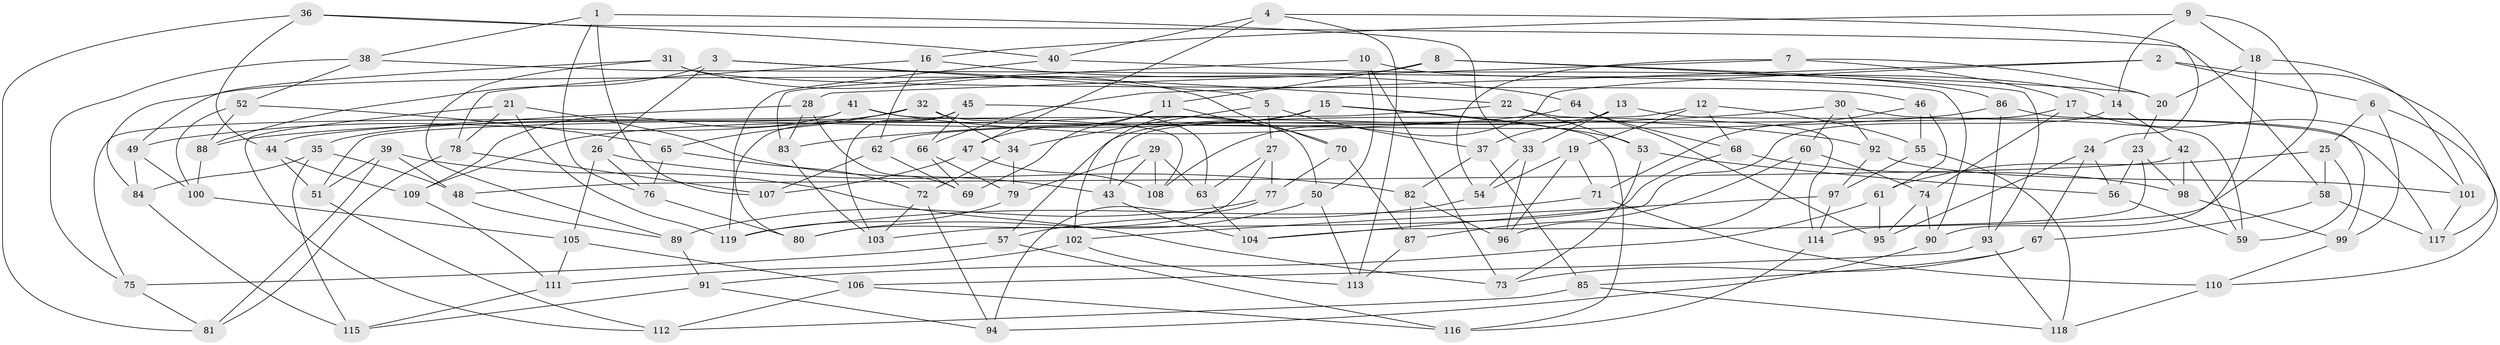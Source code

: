 // coarse degree distribution, {7: 0.060240963855421686, 4: 0.7349397590361446, 8: 0.04819277108433735, 5: 0.08433734939759036, 3: 0.04819277108433735, 14: 0.012048192771084338, 6: 0.012048192771084338}
// Generated by graph-tools (version 1.1) at 2025/04/03/04/25 22:04:00]
// undirected, 119 vertices, 238 edges
graph export_dot {
graph [start="1"]
  node [color=gray90,style=filled];
  1;
  2;
  3;
  4;
  5;
  6;
  7;
  8;
  9;
  10;
  11;
  12;
  13;
  14;
  15;
  16;
  17;
  18;
  19;
  20;
  21;
  22;
  23;
  24;
  25;
  26;
  27;
  28;
  29;
  30;
  31;
  32;
  33;
  34;
  35;
  36;
  37;
  38;
  39;
  40;
  41;
  42;
  43;
  44;
  45;
  46;
  47;
  48;
  49;
  50;
  51;
  52;
  53;
  54;
  55;
  56;
  57;
  58;
  59;
  60;
  61;
  62;
  63;
  64;
  65;
  66;
  67;
  68;
  69;
  70;
  71;
  72;
  73;
  74;
  75;
  76;
  77;
  78;
  79;
  80;
  81;
  82;
  83;
  84;
  85;
  86;
  87;
  88;
  89;
  90;
  91;
  92;
  93;
  94;
  95;
  96;
  97;
  98;
  99;
  100;
  101;
  102;
  103;
  104;
  105;
  106;
  107;
  108;
  109;
  110;
  111;
  112;
  113;
  114;
  115;
  116;
  117;
  118;
  119;
  1 -- 107;
  1 -- 33;
  1 -- 76;
  1 -- 38;
  2 -- 6;
  2 -- 108;
  2 -- 117;
  2 -- 66;
  3 -- 88;
  3 -- 26;
  3 -- 22;
  3 -- 5;
  4 -- 113;
  4 -- 40;
  4 -- 24;
  4 -- 47;
  5 -- 37;
  5 -- 34;
  5 -- 27;
  6 -- 99;
  6 -- 110;
  6 -- 25;
  7 -- 28;
  7 -- 54;
  7 -- 17;
  7 -- 20;
  8 -- 93;
  8 -- 20;
  8 -- 84;
  8 -- 11;
  9 -- 14;
  9 -- 114;
  9 -- 16;
  9 -- 18;
  10 -- 73;
  10 -- 50;
  10 -- 14;
  10 -- 83;
  11 -- 69;
  11 -- 70;
  11 -- 47;
  12 -- 43;
  12 -- 19;
  12 -- 55;
  12 -- 68;
  13 -- 33;
  13 -- 117;
  13 -- 57;
  13 -- 37;
  14 -- 104;
  14 -- 42;
  15 -- 35;
  15 -- 102;
  15 -- 53;
  15 -- 116;
  16 -- 78;
  16 -- 62;
  16 -- 64;
  17 -- 74;
  17 -- 62;
  17 -- 101;
  18 -- 20;
  18 -- 101;
  18 -- 90;
  19 -- 54;
  19 -- 96;
  19 -- 71;
  20 -- 23;
  21 -- 119;
  21 -- 112;
  21 -- 78;
  21 -- 43;
  22 -- 51;
  22 -- 53;
  22 -- 114;
  23 -- 104;
  23 -- 56;
  23 -- 98;
  24 -- 67;
  24 -- 95;
  24 -- 56;
  25 -- 61;
  25 -- 59;
  25 -- 58;
  26 -- 76;
  26 -- 82;
  26 -- 105;
  27 -- 63;
  27 -- 77;
  27 -- 80;
  28 -- 83;
  28 -- 44;
  28 -- 69;
  29 -- 108;
  29 -- 79;
  29 -- 43;
  29 -- 63;
  30 -- 60;
  30 -- 92;
  30 -- 83;
  30 -- 59;
  31 -- 49;
  31 -- 46;
  31 -- 70;
  31 -- 89;
  32 -- 49;
  32 -- 34;
  32 -- 50;
  32 -- 65;
  33 -- 96;
  33 -- 54;
  34 -- 79;
  34 -- 72;
  35 -- 84;
  35 -- 48;
  35 -- 115;
  36 -- 81;
  36 -- 44;
  36 -- 58;
  36 -- 40;
  37 -- 85;
  37 -- 82;
  38 -- 75;
  38 -- 52;
  38 -- 90;
  39 -- 48;
  39 -- 81;
  39 -- 51;
  39 -- 73;
  40 -- 86;
  40 -- 119;
  41 -- 109;
  41 -- 92;
  41 -- 108;
  41 -- 75;
  42 -- 98;
  42 -- 48;
  42 -- 59;
  43 -- 104;
  44 -- 109;
  44 -- 51;
  45 -- 63;
  45 -- 103;
  45 -- 66;
  45 -- 80;
  46 -- 61;
  46 -- 71;
  46 -- 55;
  47 -- 107;
  47 -- 108;
  48 -- 89;
  49 -- 100;
  49 -- 84;
  50 -- 113;
  50 -- 80;
  51 -- 112;
  52 -- 100;
  52 -- 88;
  52 -- 65;
  53 -- 56;
  53 -- 73;
  54 -- 57;
  55 -- 97;
  55 -- 118;
  56 -- 59;
  57 -- 75;
  57 -- 116;
  58 -- 67;
  58 -- 117;
  60 -- 87;
  60 -- 74;
  60 -- 96;
  61 -- 91;
  61 -- 95;
  62 -- 69;
  62 -- 107;
  63 -- 104;
  64 -- 95;
  64 -- 109;
  64 -- 68;
  65 -- 72;
  65 -- 76;
  66 -- 69;
  66 -- 79;
  67 -- 73;
  67 -- 85;
  68 -- 103;
  68 -- 98;
  70 -- 77;
  70 -- 87;
  71 -- 110;
  71 -- 119;
  72 -- 103;
  72 -- 94;
  74 -- 90;
  74 -- 95;
  75 -- 81;
  76 -- 80;
  77 -- 89;
  77 -- 94;
  78 -- 107;
  78 -- 81;
  79 -- 119;
  82 -- 96;
  82 -- 87;
  83 -- 103;
  84 -- 115;
  85 -- 112;
  85 -- 118;
  86 -- 88;
  86 -- 99;
  86 -- 93;
  87 -- 113;
  88 -- 100;
  89 -- 91;
  90 -- 94;
  91 -- 94;
  91 -- 115;
  92 -- 97;
  92 -- 101;
  93 -- 118;
  93 -- 106;
  97 -- 114;
  97 -- 102;
  98 -- 99;
  99 -- 110;
  100 -- 105;
  101 -- 117;
  102 -- 113;
  102 -- 111;
  105 -- 106;
  105 -- 111;
  106 -- 112;
  106 -- 116;
  109 -- 111;
  110 -- 118;
  111 -- 115;
  114 -- 116;
}
